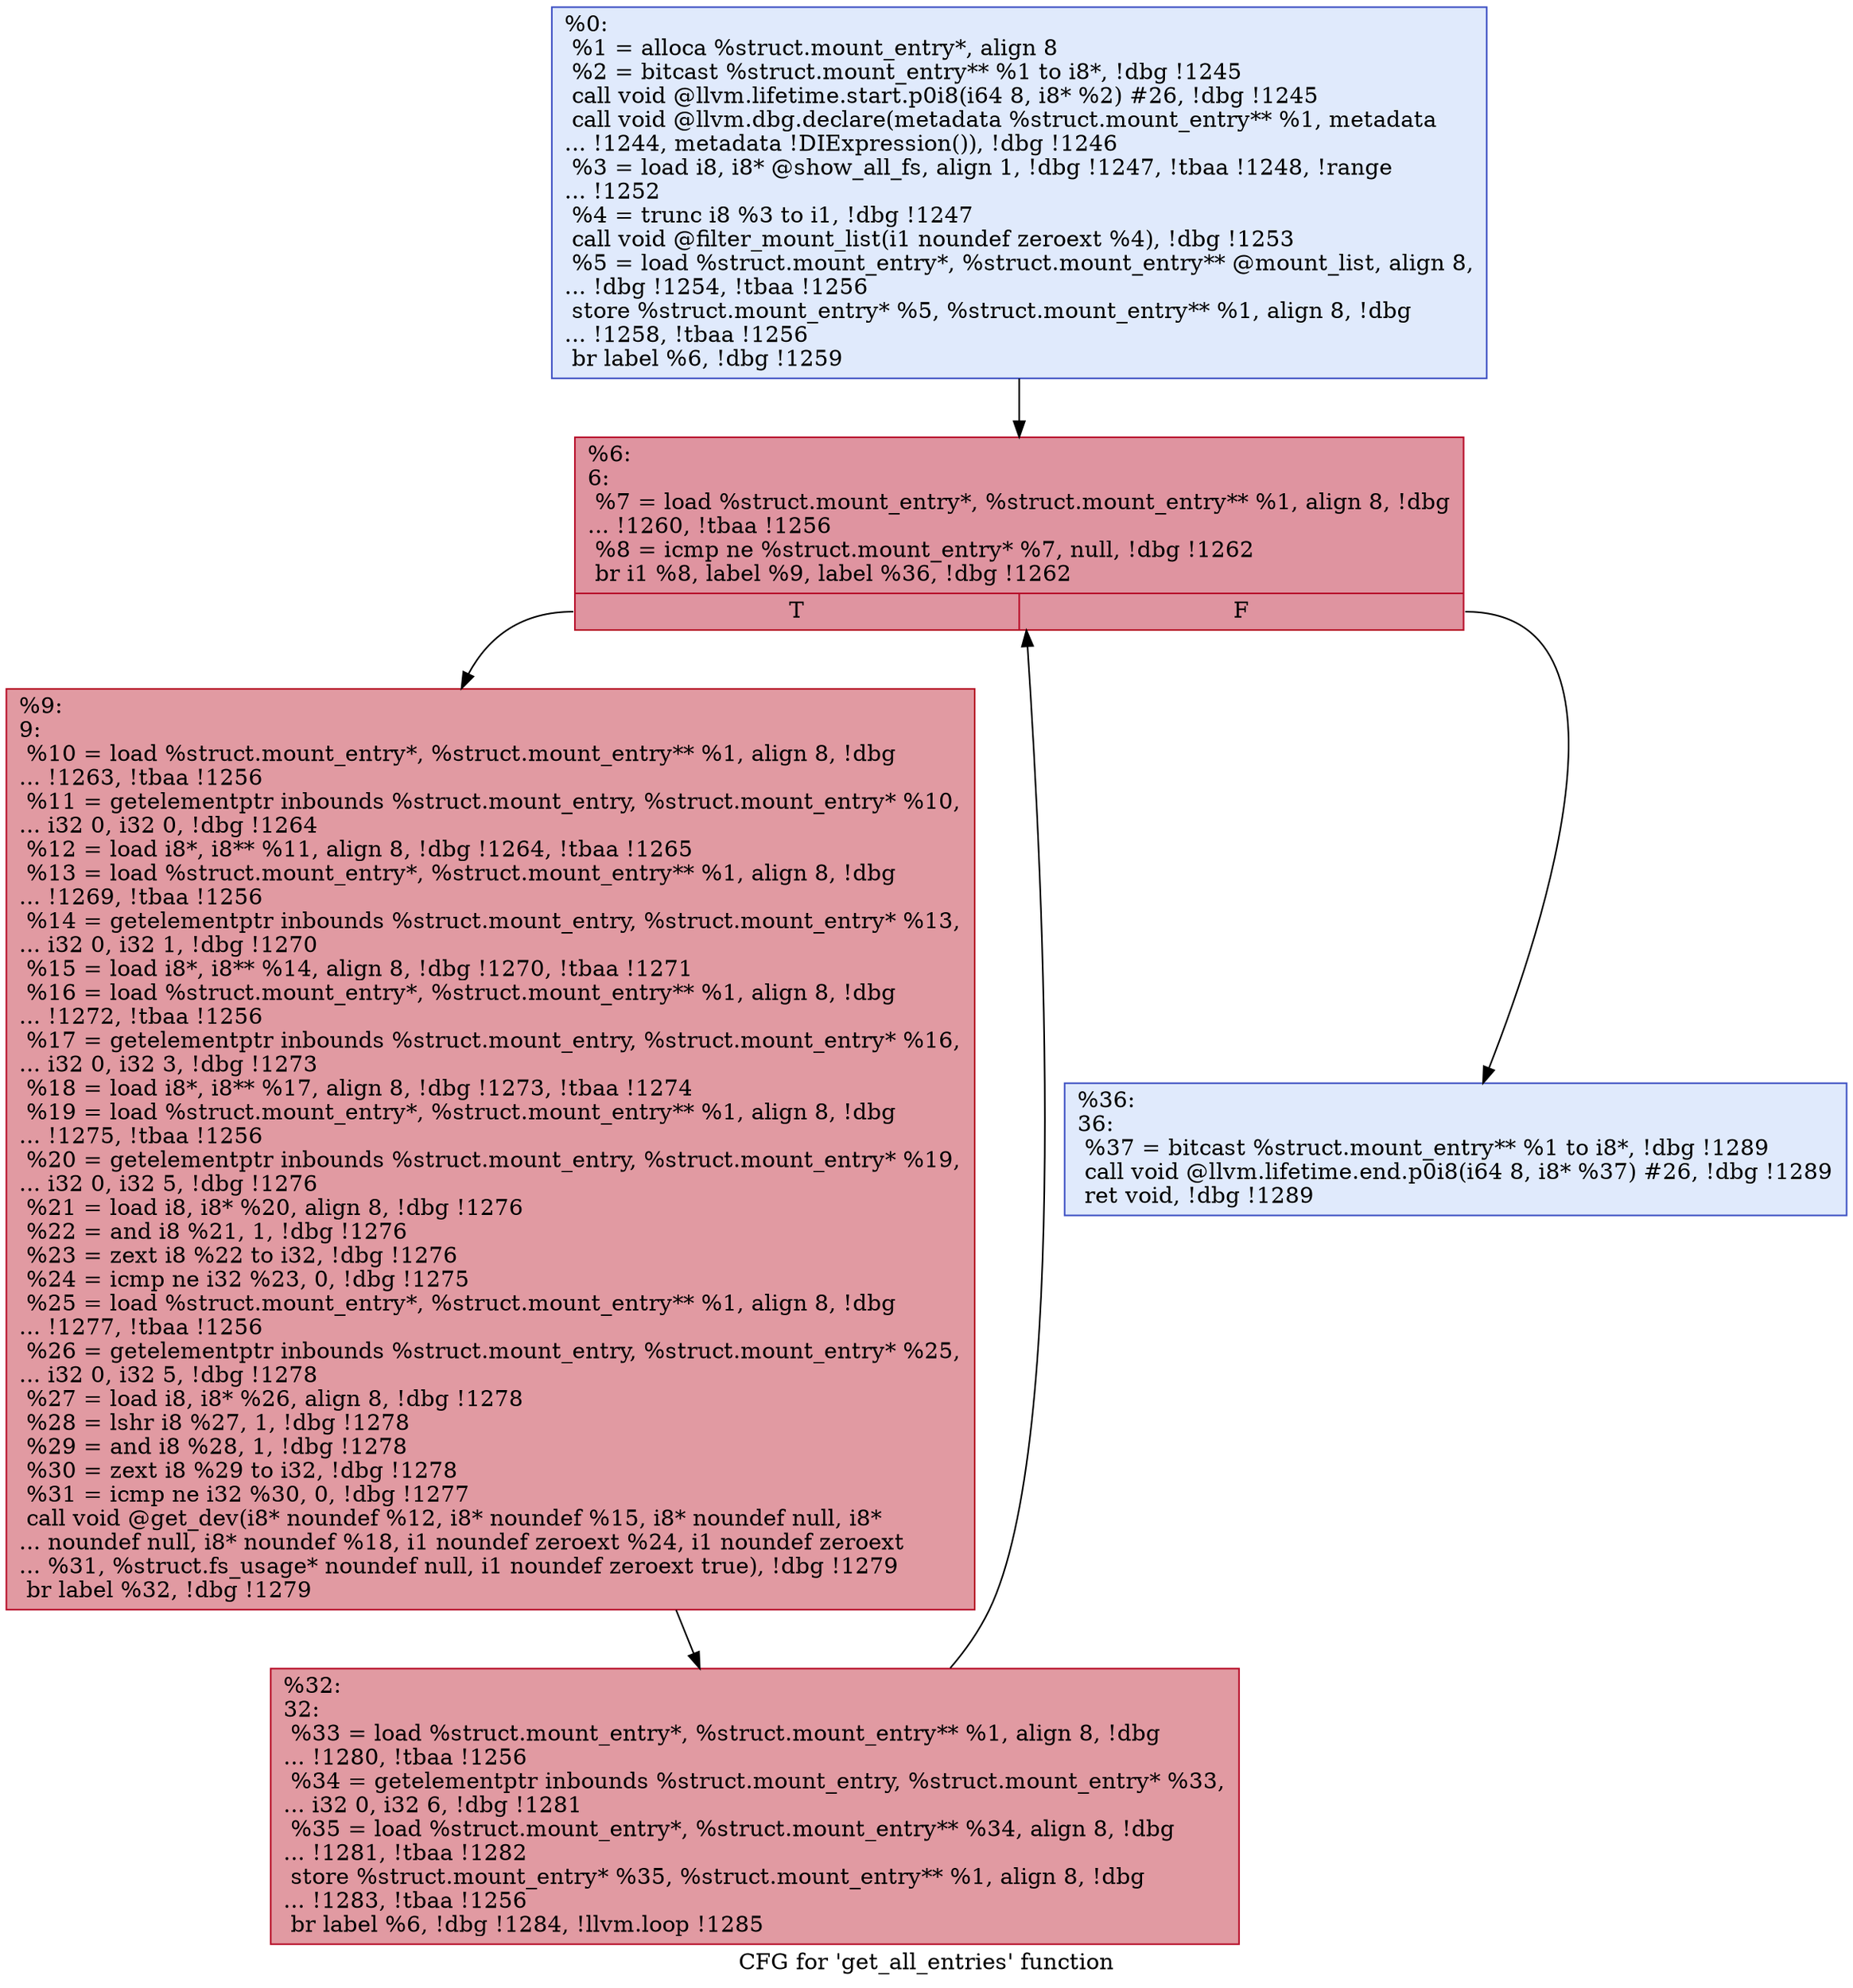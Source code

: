 digraph "CFG for 'get_all_entries' function" {
	label="CFG for 'get_all_entries' function";

	Node0x10a07c0 [shape=record,color="#3d50c3ff", style=filled, fillcolor="#b9d0f970",label="{%0:\l  %1 = alloca %struct.mount_entry*, align 8\l  %2 = bitcast %struct.mount_entry** %1 to i8*, !dbg !1245\l  call void @llvm.lifetime.start.p0i8(i64 8, i8* %2) #26, !dbg !1245\l  call void @llvm.dbg.declare(metadata %struct.mount_entry** %1, metadata\l... !1244, metadata !DIExpression()), !dbg !1246\l  %3 = load i8, i8* @show_all_fs, align 1, !dbg !1247, !tbaa !1248, !range\l... !1252\l  %4 = trunc i8 %3 to i1, !dbg !1247\l  call void @filter_mount_list(i1 noundef zeroext %4), !dbg !1253\l  %5 = load %struct.mount_entry*, %struct.mount_entry** @mount_list, align 8,\l... !dbg !1254, !tbaa !1256\l  store %struct.mount_entry* %5, %struct.mount_entry** %1, align 8, !dbg\l... !1258, !tbaa !1256\l  br label %6, !dbg !1259\l}"];
	Node0x10a07c0 -> Node0x10a0840;
	Node0x10a0840 [shape=record,color="#b70d28ff", style=filled, fillcolor="#b70d2870",label="{%6:\l6:                                                \l  %7 = load %struct.mount_entry*, %struct.mount_entry** %1, align 8, !dbg\l... !1260, !tbaa !1256\l  %8 = icmp ne %struct.mount_entry* %7, null, !dbg !1262\l  br i1 %8, label %9, label %36, !dbg !1262\l|{<s0>T|<s1>F}}"];
	Node0x10a0840:s0 -> Node0x10a0890;
	Node0x10a0840:s1 -> Node0x10a0930;
	Node0x10a0890 [shape=record,color="#b70d28ff", style=filled, fillcolor="#bb1b2c70",label="{%9:\l9:                                                \l  %10 = load %struct.mount_entry*, %struct.mount_entry** %1, align 8, !dbg\l... !1263, !tbaa !1256\l  %11 = getelementptr inbounds %struct.mount_entry, %struct.mount_entry* %10,\l... i32 0, i32 0, !dbg !1264\l  %12 = load i8*, i8** %11, align 8, !dbg !1264, !tbaa !1265\l  %13 = load %struct.mount_entry*, %struct.mount_entry** %1, align 8, !dbg\l... !1269, !tbaa !1256\l  %14 = getelementptr inbounds %struct.mount_entry, %struct.mount_entry* %13,\l... i32 0, i32 1, !dbg !1270\l  %15 = load i8*, i8** %14, align 8, !dbg !1270, !tbaa !1271\l  %16 = load %struct.mount_entry*, %struct.mount_entry** %1, align 8, !dbg\l... !1272, !tbaa !1256\l  %17 = getelementptr inbounds %struct.mount_entry, %struct.mount_entry* %16,\l... i32 0, i32 3, !dbg !1273\l  %18 = load i8*, i8** %17, align 8, !dbg !1273, !tbaa !1274\l  %19 = load %struct.mount_entry*, %struct.mount_entry** %1, align 8, !dbg\l... !1275, !tbaa !1256\l  %20 = getelementptr inbounds %struct.mount_entry, %struct.mount_entry* %19,\l... i32 0, i32 5, !dbg !1276\l  %21 = load i8, i8* %20, align 8, !dbg !1276\l  %22 = and i8 %21, 1, !dbg !1276\l  %23 = zext i8 %22 to i32, !dbg !1276\l  %24 = icmp ne i32 %23, 0, !dbg !1275\l  %25 = load %struct.mount_entry*, %struct.mount_entry** %1, align 8, !dbg\l... !1277, !tbaa !1256\l  %26 = getelementptr inbounds %struct.mount_entry, %struct.mount_entry* %25,\l... i32 0, i32 5, !dbg !1278\l  %27 = load i8, i8* %26, align 8, !dbg !1278\l  %28 = lshr i8 %27, 1, !dbg !1278\l  %29 = and i8 %28, 1, !dbg !1278\l  %30 = zext i8 %29 to i32, !dbg !1278\l  %31 = icmp ne i32 %30, 0, !dbg !1277\l  call void @get_dev(i8* noundef %12, i8* noundef %15, i8* noundef null, i8*\l... noundef null, i8* noundef %18, i1 noundef zeroext %24, i1 noundef zeroext\l... %31, %struct.fs_usage* noundef null, i1 noundef zeroext true), !dbg !1279\l  br label %32, !dbg !1279\l}"];
	Node0x10a0890 -> Node0x10a08e0;
	Node0x10a08e0 [shape=record,color="#b70d28ff", style=filled, fillcolor="#bb1b2c70",label="{%32:\l32:                                               \l  %33 = load %struct.mount_entry*, %struct.mount_entry** %1, align 8, !dbg\l... !1280, !tbaa !1256\l  %34 = getelementptr inbounds %struct.mount_entry, %struct.mount_entry* %33,\l... i32 0, i32 6, !dbg !1281\l  %35 = load %struct.mount_entry*, %struct.mount_entry** %34, align 8, !dbg\l... !1281, !tbaa !1282\l  store %struct.mount_entry* %35, %struct.mount_entry** %1, align 8, !dbg\l... !1283, !tbaa !1256\l  br label %6, !dbg !1284, !llvm.loop !1285\l}"];
	Node0x10a08e0 -> Node0x10a0840;
	Node0x10a0930 [shape=record,color="#3d50c3ff", style=filled, fillcolor="#b9d0f970",label="{%36:\l36:                                               \l  %37 = bitcast %struct.mount_entry** %1 to i8*, !dbg !1289\l  call void @llvm.lifetime.end.p0i8(i64 8, i8* %37) #26, !dbg !1289\l  ret void, !dbg !1289\l}"];
}
